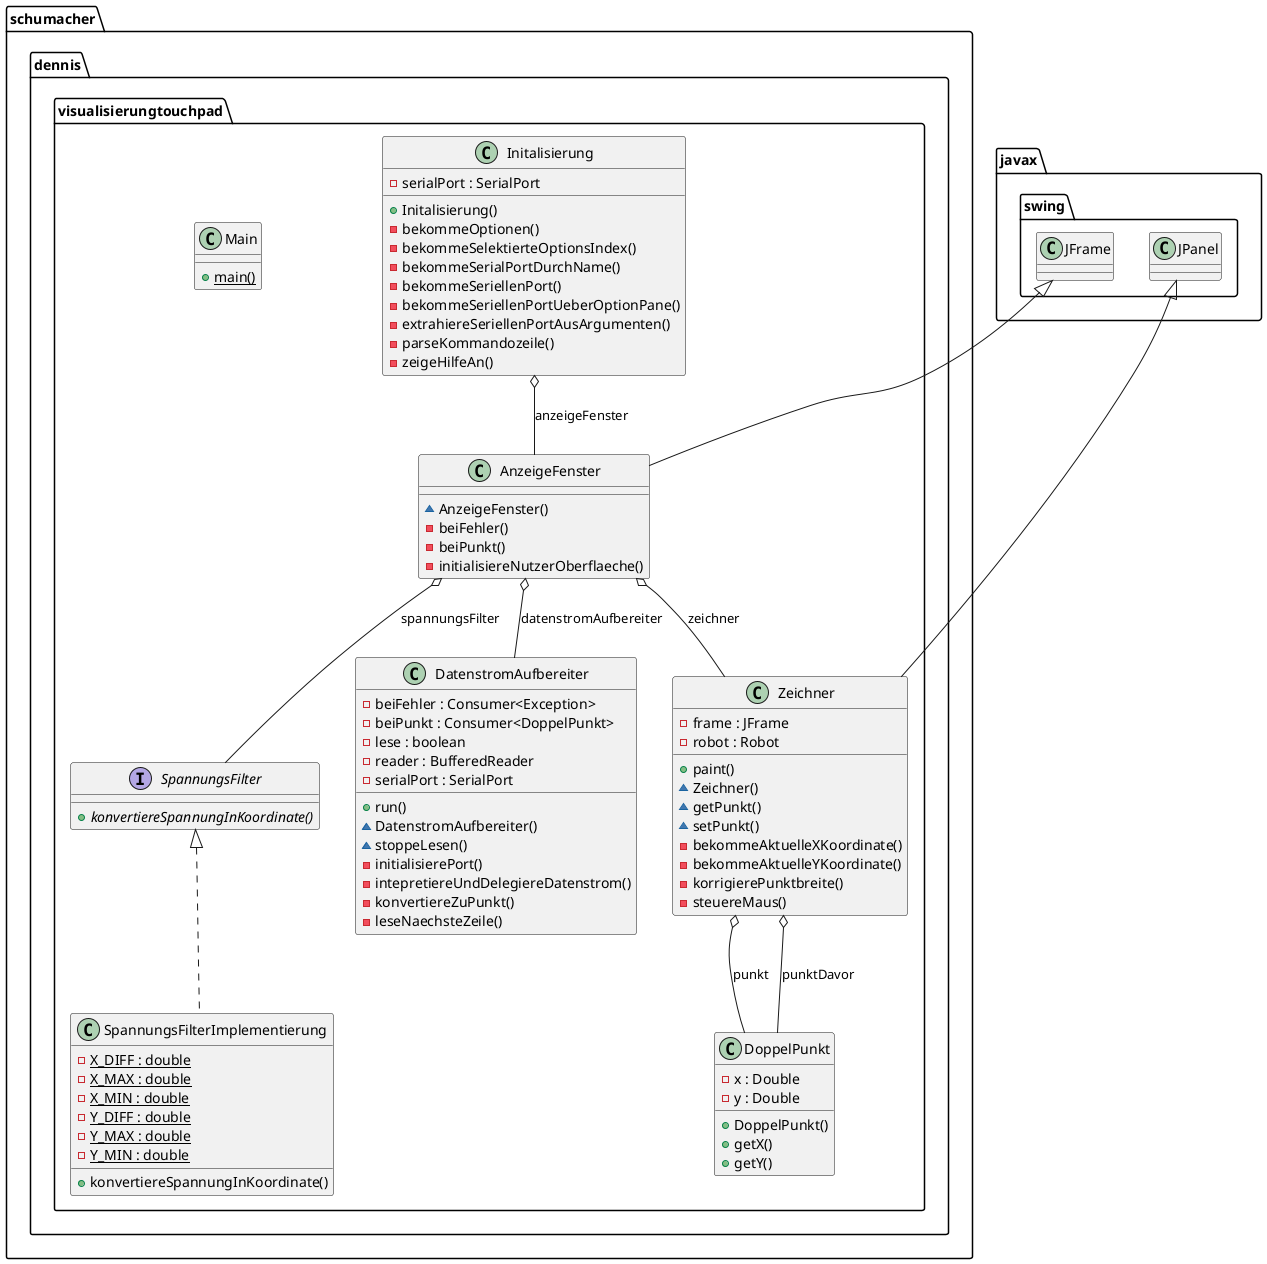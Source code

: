 @startuml
  namespace schumacher.dennis.visualisierungtouchpad {
    class schumacher.dennis.visualisierungtouchpad.AnzeigeFenster {
        ~ AnzeigeFenster()
        - beiFehler()
        - beiPunkt()
        - initialisiereNutzerOberflaeche()
    }
  }


  namespace schumacher.dennis.visualisierungtouchpad {
    class schumacher.dennis.visualisierungtouchpad.DatenstromAufbereiter {
        - beiFehler : Consumer<Exception>
        - beiPunkt : Consumer<DoppelPunkt>
        - lese : boolean
        - reader : BufferedReader
        - serialPort : SerialPort
        + run()
        ~ DatenstromAufbereiter()
        ~ stoppeLesen()
        - initialisierePort()
        - intepretiereUndDelegiereDatenstrom()
        - konvertiereZuPunkt()
        - leseNaechsteZeile()
    }
  }


  namespace schumacher.dennis.visualisierungtouchpad {
    class schumacher.dennis.visualisierungtouchpad.DoppelPunkt {
        - x : Double
        - y : Double
        + DoppelPunkt()
        + getX()
        + getY()
    }
  }


  namespace schumacher.dennis.visualisierungtouchpad {
    class schumacher.dennis.visualisierungtouchpad.Initalisierung {
        - serialPort : SerialPort
        + Initalisierung()
        - bekommeOptionen()
        - bekommeSelektierteOptionsIndex()
        - bekommeSerialPortDurchName()
        - bekommeSeriellenPort()
        - bekommeSeriellenPortUeberOptionPane()
        - extrahiereSeriellenPortAusArgumenten()
        - parseKommandozeile()
        - zeigeHilfeAn()
    }
  }


  namespace schumacher.dennis.visualisierungtouchpad {
    class schumacher.dennis.visualisierungtouchpad.Main {
        {static} + main()
    }
  }


  namespace schumacher.dennis.visualisierungtouchpad {
    interface schumacher.dennis.visualisierungtouchpad.SpannungsFilter {
        {abstract} + konvertiereSpannungInKoordinate()
    }
  }


  namespace schumacher.dennis.visualisierungtouchpad {
    class schumacher.dennis.visualisierungtouchpad.SpannungsFilterImplementierung {
        {static} - X_DIFF : double
        {static} - X_MAX : double
        {static} - X_MIN : double
        {static} - Y_DIFF : double
        {static} - Y_MAX : double
        {static} - Y_MIN : double
        + konvertiereSpannungInKoordinate()
    }
  }


  namespace schumacher.dennis.visualisierungtouchpad {
    class schumacher.dennis.visualisierungtouchpad.Zeichner {
        - frame : JFrame
        - robot : Robot
        + paint()
        ~ Zeichner()
        ~ getPunkt()
        ~ setPunkt()
        - bekommeAktuelleXKoordinate()
        - bekommeAktuelleYKoordinate()
        - korrigierePunktbreite()
        - steuereMaus()
    }
  }


  schumacher.dennis.visualisierungtouchpad.AnzeigeFenster -up-|> javax.swing.JFrame
  schumacher.dennis.visualisierungtouchpad.AnzeigeFenster o-- schumacher.dennis.visualisierungtouchpad.DatenstromAufbereiter : datenstromAufbereiter
  schumacher.dennis.visualisierungtouchpad.AnzeigeFenster o-- schumacher.dennis.visualisierungtouchpad.SpannungsFilter : spannungsFilter
  schumacher.dennis.visualisierungtouchpad.AnzeigeFenster o-- schumacher.dennis.visualisierungtouchpad.Zeichner : zeichner
  schumacher.dennis.visualisierungtouchpad.Initalisierung o-- schumacher.dennis.visualisierungtouchpad.AnzeigeFenster : anzeigeFenster
  schumacher.dennis.visualisierungtouchpad.SpannungsFilterImplementierung .up.|> schumacher.dennis.visualisierungtouchpad.SpannungsFilter
  schumacher.dennis.visualisierungtouchpad.Zeichner -up-|> javax.swing.JPanel
  schumacher.dennis.visualisierungtouchpad.Zeichner o-- schumacher.dennis.visualisierungtouchpad.DoppelPunkt : punkt
  schumacher.dennis.visualisierungtouchpad.Zeichner o-- schumacher.dennis.visualisierungtouchpad.DoppelPunkt : punktDavor

@enduml
